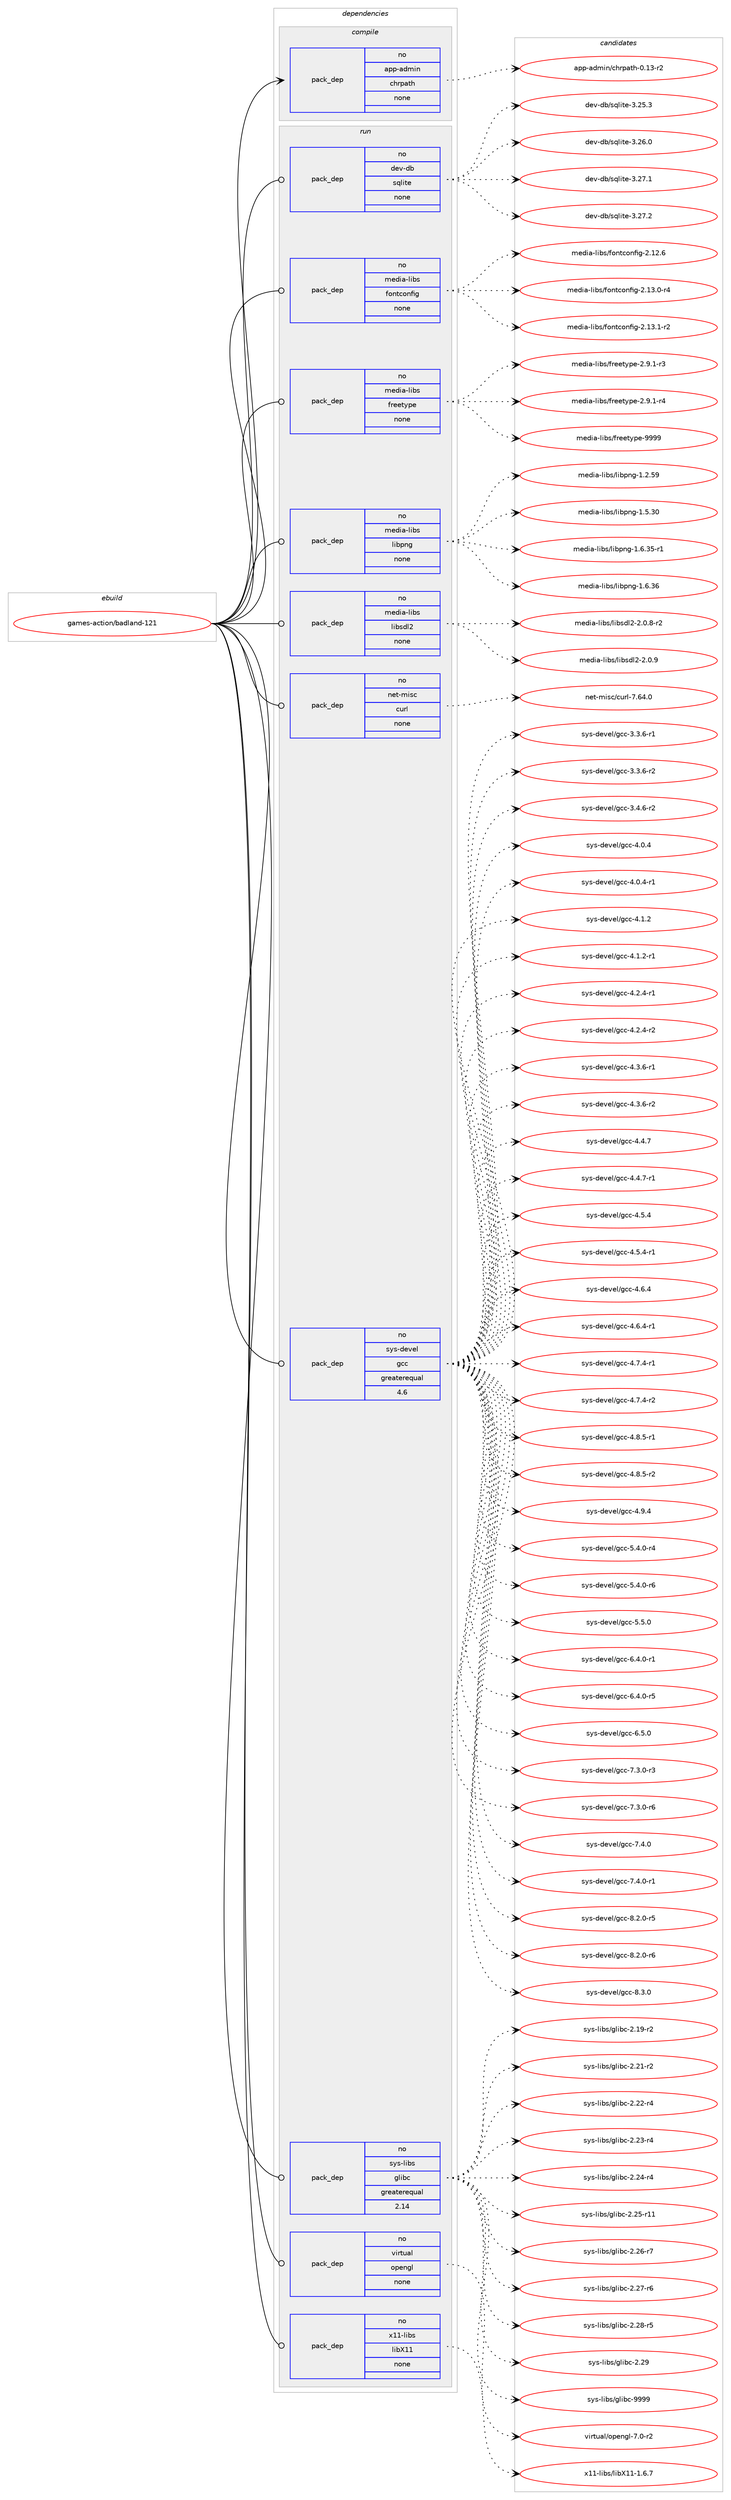 digraph prolog {

# *************
# Graph options
# *************

newrank=true;
concentrate=true;
compound=true;
graph [rankdir=LR,fontname=Helvetica,fontsize=10,ranksep=1.5];#, ranksep=2.5, nodesep=0.2];
edge  [arrowhead=vee];
node  [fontname=Helvetica,fontsize=10];

# **********
# The ebuild
# **********

subgraph cluster_leftcol {
color=gray;
rank=same;
label=<<i>ebuild</i>>;
id [label="games-action/badland-121", color=red, width=4, href="../games-action/badland-121.svg"];
}

# ****************
# The dependencies
# ****************

subgraph cluster_midcol {
color=gray;
label=<<i>dependencies</i>>;
subgraph cluster_compile {
fillcolor="#eeeeee";
style=filled;
label=<<i>compile</i>>;
subgraph pack1103268 {
dependency1552991 [label=<<TABLE BORDER="0" CELLBORDER="1" CELLSPACING="0" CELLPADDING="4" WIDTH="220"><TR><TD ROWSPAN="6" CELLPADDING="30">pack_dep</TD></TR><TR><TD WIDTH="110">no</TD></TR><TR><TD>app-admin</TD></TR><TR><TD>chrpath</TD></TR><TR><TD>none</TD></TR><TR><TD></TD></TR></TABLE>>, shape=none, color=blue];
}
id:e -> dependency1552991:w [weight=20,style="solid",arrowhead="vee"];
}
subgraph cluster_compileandrun {
fillcolor="#eeeeee";
style=filled;
label=<<i>compile and run</i>>;
}
subgraph cluster_run {
fillcolor="#eeeeee";
style=filled;
label=<<i>run</i>>;
subgraph pack1103269 {
dependency1552992 [label=<<TABLE BORDER="0" CELLBORDER="1" CELLSPACING="0" CELLPADDING="4" WIDTH="220"><TR><TD ROWSPAN="6" CELLPADDING="30">pack_dep</TD></TR><TR><TD WIDTH="110">no</TD></TR><TR><TD>dev-db</TD></TR><TR><TD>sqlite</TD></TR><TR><TD>none</TD></TR><TR><TD></TD></TR></TABLE>>, shape=none, color=blue];
}
id:e -> dependency1552992:w [weight=20,style="solid",arrowhead="odot"];
subgraph pack1103270 {
dependency1552993 [label=<<TABLE BORDER="0" CELLBORDER="1" CELLSPACING="0" CELLPADDING="4" WIDTH="220"><TR><TD ROWSPAN="6" CELLPADDING="30">pack_dep</TD></TR><TR><TD WIDTH="110">no</TD></TR><TR><TD>media-libs</TD></TR><TR><TD>fontconfig</TD></TR><TR><TD>none</TD></TR><TR><TD></TD></TR></TABLE>>, shape=none, color=blue];
}
id:e -> dependency1552993:w [weight=20,style="solid",arrowhead="odot"];
subgraph pack1103271 {
dependency1552994 [label=<<TABLE BORDER="0" CELLBORDER="1" CELLSPACING="0" CELLPADDING="4" WIDTH="220"><TR><TD ROWSPAN="6" CELLPADDING="30">pack_dep</TD></TR><TR><TD WIDTH="110">no</TD></TR><TR><TD>media-libs</TD></TR><TR><TD>freetype</TD></TR><TR><TD>none</TD></TR><TR><TD></TD></TR></TABLE>>, shape=none, color=blue];
}
id:e -> dependency1552994:w [weight=20,style="solid",arrowhead="odot"];
subgraph pack1103272 {
dependency1552995 [label=<<TABLE BORDER="0" CELLBORDER="1" CELLSPACING="0" CELLPADDING="4" WIDTH="220"><TR><TD ROWSPAN="6" CELLPADDING="30">pack_dep</TD></TR><TR><TD WIDTH="110">no</TD></TR><TR><TD>media-libs</TD></TR><TR><TD>libpng</TD></TR><TR><TD>none</TD></TR><TR><TD></TD></TR></TABLE>>, shape=none, color=blue];
}
id:e -> dependency1552995:w [weight=20,style="solid",arrowhead="odot"];
subgraph pack1103273 {
dependency1552996 [label=<<TABLE BORDER="0" CELLBORDER="1" CELLSPACING="0" CELLPADDING="4" WIDTH="220"><TR><TD ROWSPAN="6" CELLPADDING="30">pack_dep</TD></TR><TR><TD WIDTH="110">no</TD></TR><TR><TD>media-libs</TD></TR><TR><TD>libsdl2</TD></TR><TR><TD>none</TD></TR><TR><TD></TD></TR></TABLE>>, shape=none, color=blue];
}
id:e -> dependency1552996:w [weight=20,style="solid",arrowhead="odot"];
subgraph pack1103274 {
dependency1552997 [label=<<TABLE BORDER="0" CELLBORDER="1" CELLSPACING="0" CELLPADDING="4" WIDTH="220"><TR><TD ROWSPAN="6" CELLPADDING="30">pack_dep</TD></TR><TR><TD WIDTH="110">no</TD></TR><TR><TD>net-misc</TD></TR><TR><TD>curl</TD></TR><TR><TD>none</TD></TR><TR><TD></TD></TR></TABLE>>, shape=none, color=blue];
}
id:e -> dependency1552997:w [weight=20,style="solid",arrowhead="odot"];
subgraph pack1103275 {
dependency1552998 [label=<<TABLE BORDER="0" CELLBORDER="1" CELLSPACING="0" CELLPADDING="4" WIDTH="220"><TR><TD ROWSPAN="6" CELLPADDING="30">pack_dep</TD></TR><TR><TD WIDTH="110">no</TD></TR><TR><TD>sys-devel</TD></TR><TR><TD>gcc</TD></TR><TR><TD>greaterequal</TD></TR><TR><TD>4.6</TD></TR></TABLE>>, shape=none, color=blue];
}
id:e -> dependency1552998:w [weight=20,style="solid",arrowhead="odot"];
subgraph pack1103276 {
dependency1552999 [label=<<TABLE BORDER="0" CELLBORDER="1" CELLSPACING="0" CELLPADDING="4" WIDTH="220"><TR><TD ROWSPAN="6" CELLPADDING="30">pack_dep</TD></TR><TR><TD WIDTH="110">no</TD></TR><TR><TD>sys-libs</TD></TR><TR><TD>glibc</TD></TR><TR><TD>greaterequal</TD></TR><TR><TD>2.14</TD></TR></TABLE>>, shape=none, color=blue];
}
id:e -> dependency1552999:w [weight=20,style="solid",arrowhead="odot"];
subgraph pack1103277 {
dependency1553000 [label=<<TABLE BORDER="0" CELLBORDER="1" CELLSPACING="0" CELLPADDING="4" WIDTH="220"><TR><TD ROWSPAN="6" CELLPADDING="30">pack_dep</TD></TR><TR><TD WIDTH="110">no</TD></TR><TR><TD>virtual</TD></TR><TR><TD>opengl</TD></TR><TR><TD>none</TD></TR><TR><TD></TD></TR></TABLE>>, shape=none, color=blue];
}
id:e -> dependency1553000:w [weight=20,style="solid",arrowhead="odot"];
subgraph pack1103278 {
dependency1553001 [label=<<TABLE BORDER="0" CELLBORDER="1" CELLSPACING="0" CELLPADDING="4" WIDTH="220"><TR><TD ROWSPAN="6" CELLPADDING="30">pack_dep</TD></TR><TR><TD WIDTH="110">no</TD></TR><TR><TD>x11-libs</TD></TR><TR><TD>libX11</TD></TR><TR><TD>none</TD></TR><TR><TD></TD></TR></TABLE>>, shape=none, color=blue];
}
id:e -> dependency1553001:w [weight=20,style="solid",arrowhead="odot"];
}
}

# **************
# The candidates
# **************

subgraph cluster_choices {
rank=same;
color=gray;
label=<<i>candidates</i>>;

subgraph choice1103268 {
color=black;
nodesep=1;
choice97112112459710010910511047991041141129711610445484649514511450 [label="app-admin/chrpath-0.13-r2", color=red, width=4,href="../app-admin/chrpath-0.13-r2.svg"];
dependency1552991:e -> choice97112112459710010910511047991041141129711610445484649514511450:w [style=dotted,weight="100"];
}
subgraph choice1103269 {
color=black;
nodesep=1;
choice10010111845100984711511310810511610145514650534651 [label="dev-db/sqlite-3.25.3", color=red, width=4,href="../dev-db/sqlite-3.25.3.svg"];
choice10010111845100984711511310810511610145514650544648 [label="dev-db/sqlite-3.26.0", color=red, width=4,href="../dev-db/sqlite-3.26.0.svg"];
choice10010111845100984711511310810511610145514650554649 [label="dev-db/sqlite-3.27.1", color=red, width=4,href="../dev-db/sqlite-3.27.1.svg"];
choice10010111845100984711511310810511610145514650554650 [label="dev-db/sqlite-3.27.2", color=red, width=4,href="../dev-db/sqlite-3.27.2.svg"];
dependency1552992:e -> choice10010111845100984711511310810511610145514650534651:w [style=dotted,weight="100"];
dependency1552992:e -> choice10010111845100984711511310810511610145514650544648:w [style=dotted,weight="100"];
dependency1552992:e -> choice10010111845100984711511310810511610145514650554649:w [style=dotted,weight="100"];
dependency1552992:e -> choice10010111845100984711511310810511610145514650554650:w [style=dotted,weight="100"];
}
subgraph choice1103270 {
color=black;
nodesep=1;
choice109101100105974510810598115471021111101169911111010210510345504649504654 [label="media-libs/fontconfig-2.12.6", color=red, width=4,href="../media-libs/fontconfig-2.12.6.svg"];
choice1091011001059745108105981154710211111011699111110102105103455046495146484511452 [label="media-libs/fontconfig-2.13.0-r4", color=red, width=4,href="../media-libs/fontconfig-2.13.0-r4.svg"];
choice1091011001059745108105981154710211111011699111110102105103455046495146494511450 [label="media-libs/fontconfig-2.13.1-r2", color=red, width=4,href="../media-libs/fontconfig-2.13.1-r2.svg"];
dependency1552993:e -> choice109101100105974510810598115471021111101169911111010210510345504649504654:w [style=dotted,weight="100"];
dependency1552993:e -> choice1091011001059745108105981154710211111011699111110102105103455046495146484511452:w [style=dotted,weight="100"];
dependency1552993:e -> choice1091011001059745108105981154710211111011699111110102105103455046495146494511450:w [style=dotted,weight="100"];
}
subgraph choice1103271 {
color=black;
nodesep=1;
choice109101100105974510810598115471021141011011161211121014550465746494511451 [label="media-libs/freetype-2.9.1-r3", color=red, width=4,href="../media-libs/freetype-2.9.1-r3.svg"];
choice109101100105974510810598115471021141011011161211121014550465746494511452 [label="media-libs/freetype-2.9.1-r4", color=red, width=4,href="../media-libs/freetype-2.9.1-r4.svg"];
choice109101100105974510810598115471021141011011161211121014557575757 [label="media-libs/freetype-9999", color=red, width=4,href="../media-libs/freetype-9999.svg"];
dependency1552994:e -> choice109101100105974510810598115471021141011011161211121014550465746494511451:w [style=dotted,weight="100"];
dependency1552994:e -> choice109101100105974510810598115471021141011011161211121014550465746494511452:w [style=dotted,weight="100"];
dependency1552994:e -> choice109101100105974510810598115471021141011011161211121014557575757:w [style=dotted,weight="100"];
}
subgraph choice1103272 {
color=black;
nodesep=1;
choice109101100105974510810598115471081059811211010345494650465357 [label="media-libs/libpng-1.2.59", color=red, width=4,href="../media-libs/libpng-1.2.59.svg"];
choice109101100105974510810598115471081059811211010345494653465148 [label="media-libs/libpng-1.5.30", color=red, width=4,href="../media-libs/libpng-1.5.30.svg"];
choice1091011001059745108105981154710810598112110103454946544651534511449 [label="media-libs/libpng-1.6.35-r1", color=red, width=4,href="../media-libs/libpng-1.6.35-r1.svg"];
choice109101100105974510810598115471081059811211010345494654465154 [label="media-libs/libpng-1.6.36", color=red, width=4,href="../media-libs/libpng-1.6.36.svg"];
dependency1552995:e -> choice109101100105974510810598115471081059811211010345494650465357:w [style=dotted,weight="100"];
dependency1552995:e -> choice109101100105974510810598115471081059811211010345494653465148:w [style=dotted,weight="100"];
dependency1552995:e -> choice1091011001059745108105981154710810598112110103454946544651534511449:w [style=dotted,weight="100"];
dependency1552995:e -> choice109101100105974510810598115471081059811211010345494654465154:w [style=dotted,weight="100"];
}
subgraph choice1103273 {
color=black;
nodesep=1;
choice1091011001059745108105981154710810598115100108504550464846564511450 [label="media-libs/libsdl2-2.0.8-r2", color=red, width=4,href="../media-libs/libsdl2-2.0.8-r2.svg"];
choice109101100105974510810598115471081059811510010850455046484657 [label="media-libs/libsdl2-2.0.9", color=red, width=4,href="../media-libs/libsdl2-2.0.9.svg"];
dependency1552996:e -> choice1091011001059745108105981154710810598115100108504550464846564511450:w [style=dotted,weight="100"];
dependency1552996:e -> choice109101100105974510810598115471081059811510010850455046484657:w [style=dotted,weight="100"];
}
subgraph choice1103274 {
color=black;
nodesep=1;
choice1101011164510910511599479911711410845554654524648 [label="net-misc/curl-7.64.0", color=red, width=4,href="../net-misc/curl-7.64.0.svg"];
dependency1552997:e -> choice1101011164510910511599479911711410845554654524648:w [style=dotted,weight="100"];
}
subgraph choice1103275 {
color=black;
nodesep=1;
choice115121115451001011181011084710399994551465146544511449 [label="sys-devel/gcc-3.3.6-r1", color=red, width=4,href="../sys-devel/gcc-3.3.6-r1.svg"];
choice115121115451001011181011084710399994551465146544511450 [label="sys-devel/gcc-3.3.6-r2", color=red, width=4,href="../sys-devel/gcc-3.3.6-r2.svg"];
choice115121115451001011181011084710399994551465246544511450 [label="sys-devel/gcc-3.4.6-r2", color=red, width=4,href="../sys-devel/gcc-3.4.6-r2.svg"];
choice11512111545100101118101108471039999455246484652 [label="sys-devel/gcc-4.0.4", color=red, width=4,href="../sys-devel/gcc-4.0.4.svg"];
choice115121115451001011181011084710399994552464846524511449 [label="sys-devel/gcc-4.0.4-r1", color=red, width=4,href="../sys-devel/gcc-4.0.4-r1.svg"];
choice11512111545100101118101108471039999455246494650 [label="sys-devel/gcc-4.1.2", color=red, width=4,href="../sys-devel/gcc-4.1.2.svg"];
choice115121115451001011181011084710399994552464946504511449 [label="sys-devel/gcc-4.1.2-r1", color=red, width=4,href="../sys-devel/gcc-4.1.2-r1.svg"];
choice115121115451001011181011084710399994552465046524511449 [label="sys-devel/gcc-4.2.4-r1", color=red, width=4,href="../sys-devel/gcc-4.2.4-r1.svg"];
choice115121115451001011181011084710399994552465046524511450 [label="sys-devel/gcc-4.2.4-r2", color=red, width=4,href="../sys-devel/gcc-4.2.4-r2.svg"];
choice115121115451001011181011084710399994552465146544511449 [label="sys-devel/gcc-4.3.6-r1", color=red, width=4,href="../sys-devel/gcc-4.3.6-r1.svg"];
choice115121115451001011181011084710399994552465146544511450 [label="sys-devel/gcc-4.3.6-r2", color=red, width=4,href="../sys-devel/gcc-4.3.6-r2.svg"];
choice11512111545100101118101108471039999455246524655 [label="sys-devel/gcc-4.4.7", color=red, width=4,href="../sys-devel/gcc-4.4.7.svg"];
choice115121115451001011181011084710399994552465246554511449 [label="sys-devel/gcc-4.4.7-r1", color=red, width=4,href="../sys-devel/gcc-4.4.7-r1.svg"];
choice11512111545100101118101108471039999455246534652 [label="sys-devel/gcc-4.5.4", color=red, width=4,href="../sys-devel/gcc-4.5.4.svg"];
choice115121115451001011181011084710399994552465346524511449 [label="sys-devel/gcc-4.5.4-r1", color=red, width=4,href="../sys-devel/gcc-4.5.4-r1.svg"];
choice11512111545100101118101108471039999455246544652 [label="sys-devel/gcc-4.6.4", color=red, width=4,href="../sys-devel/gcc-4.6.4.svg"];
choice115121115451001011181011084710399994552465446524511449 [label="sys-devel/gcc-4.6.4-r1", color=red, width=4,href="../sys-devel/gcc-4.6.4-r1.svg"];
choice115121115451001011181011084710399994552465546524511449 [label="sys-devel/gcc-4.7.4-r1", color=red, width=4,href="../sys-devel/gcc-4.7.4-r1.svg"];
choice115121115451001011181011084710399994552465546524511450 [label="sys-devel/gcc-4.7.4-r2", color=red, width=4,href="../sys-devel/gcc-4.7.4-r2.svg"];
choice115121115451001011181011084710399994552465646534511449 [label="sys-devel/gcc-4.8.5-r1", color=red, width=4,href="../sys-devel/gcc-4.8.5-r1.svg"];
choice115121115451001011181011084710399994552465646534511450 [label="sys-devel/gcc-4.8.5-r2", color=red, width=4,href="../sys-devel/gcc-4.8.5-r2.svg"];
choice11512111545100101118101108471039999455246574652 [label="sys-devel/gcc-4.9.4", color=red, width=4,href="../sys-devel/gcc-4.9.4.svg"];
choice115121115451001011181011084710399994553465246484511452 [label="sys-devel/gcc-5.4.0-r4", color=red, width=4,href="../sys-devel/gcc-5.4.0-r4.svg"];
choice115121115451001011181011084710399994553465246484511454 [label="sys-devel/gcc-5.4.0-r6", color=red, width=4,href="../sys-devel/gcc-5.4.0-r6.svg"];
choice11512111545100101118101108471039999455346534648 [label="sys-devel/gcc-5.5.0", color=red, width=4,href="../sys-devel/gcc-5.5.0.svg"];
choice115121115451001011181011084710399994554465246484511449 [label="sys-devel/gcc-6.4.0-r1", color=red, width=4,href="../sys-devel/gcc-6.4.0-r1.svg"];
choice115121115451001011181011084710399994554465246484511453 [label="sys-devel/gcc-6.4.0-r5", color=red, width=4,href="../sys-devel/gcc-6.4.0-r5.svg"];
choice11512111545100101118101108471039999455446534648 [label="sys-devel/gcc-6.5.0", color=red, width=4,href="../sys-devel/gcc-6.5.0.svg"];
choice115121115451001011181011084710399994555465146484511451 [label="sys-devel/gcc-7.3.0-r3", color=red, width=4,href="../sys-devel/gcc-7.3.0-r3.svg"];
choice115121115451001011181011084710399994555465146484511454 [label="sys-devel/gcc-7.3.0-r6", color=red, width=4,href="../sys-devel/gcc-7.3.0-r6.svg"];
choice11512111545100101118101108471039999455546524648 [label="sys-devel/gcc-7.4.0", color=red, width=4,href="../sys-devel/gcc-7.4.0.svg"];
choice115121115451001011181011084710399994555465246484511449 [label="sys-devel/gcc-7.4.0-r1", color=red, width=4,href="../sys-devel/gcc-7.4.0-r1.svg"];
choice115121115451001011181011084710399994556465046484511453 [label="sys-devel/gcc-8.2.0-r5", color=red, width=4,href="../sys-devel/gcc-8.2.0-r5.svg"];
choice115121115451001011181011084710399994556465046484511454 [label="sys-devel/gcc-8.2.0-r6", color=red, width=4,href="../sys-devel/gcc-8.2.0-r6.svg"];
choice11512111545100101118101108471039999455646514648 [label="sys-devel/gcc-8.3.0", color=red, width=4,href="../sys-devel/gcc-8.3.0.svg"];
dependency1552998:e -> choice115121115451001011181011084710399994551465146544511449:w [style=dotted,weight="100"];
dependency1552998:e -> choice115121115451001011181011084710399994551465146544511450:w [style=dotted,weight="100"];
dependency1552998:e -> choice115121115451001011181011084710399994551465246544511450:w [style=dotted,weight="100"];
dependency1552998:e -> choice11512111545100101118101108471039999455246484652:w [style=dotted,weight="100"];
dependency1552998:e -> choice115121115451001011181011084710399994552464846524511449:w [style=dotted,weight="100"];
dependency1552998:e -> choice11512111545100101118101108471039999455246494650:w [style=dotted,weight="100"];
dependency1552998:e -> choice115121115451001011181011084710399994552464946504511449:w [style=dotted,weight="100"];
dependency1552998:e -> choice115121115451001011181011084710399994552465046524511449:w [style=dotted,weight="100"];
dependency1552998:e -> choice115121115451001011181011084710399994552465046524511450:w [style=dotted,weight="100"];
dependency1552998:e -> choice115121115451001011181011084710399994552465146544511449:w [style=dotted,weight="100"];
dependency1552998:e -> choice115121115451001011181011084710399994552465146544511450:w [style=dotted,weight="100"];
dependency1552998:e -> choice11512111545100101118101108471039999455246524655:w [style=dotted,weight="100"];
dependency1552998:e -> choice115121115451001011181011084710399994552465246554511449:w [style=dotted,weight="100"];
dependency1552998:e -> choice11512111545100101118101108471039999455246534652:w [style=dotted,weight="100"];
dependency1552998:e -> choice115121115451001011181011084710399994552465346524511449:w [style=dotted,weight="100"];
dependency1552998:e -> choice11512111545100101118101108471039999455246544652:w [style=dotted,weight="100"];
dependency1552998:e -> choice115121115451001011181011084710399994552465446524511449:w [style=dotted,weight="100"];
dependency1552998:e -> choice115121115451001011181011084710399994552465546524511449:w [style=dotted,weight="100"];
dependency1552998:e -> choice115121115451001011181011084710399994552465546524511450:w [style=dotted,weight="100"];
dependency1552998:e -> choice115121115451001011181011084710399994552465646534511449:w [style=dotted,weight="100"];
dependency1552998:e -> choice115121115451001011181011084710399994552465646534511450:w [style=dotted,weight="100"];
dependency1552998:e -> choice11512111545100101118101108471039999455246574652:w [style=dotted,weight="100"];
dependency1552998:e -> choice115121115451001011181011084710399994553465246484511452:w [style=dotted,weight="100"];
dependency1552998:e -> choice115121115451001011181011084710399994553465246484511454:w [style=dotted,weight="100"];
dependency1552998:e -> choice11512111545100101118101108471039999455346534648:w [style=dotted,weight="100"];
dependency1552998:e -> choice115121115451001011181011084710399994554465246484511449:w [style=dotted,weight="100"];
dependency1552998:e -> choice115121115451001011181011084710399994554465246484511453:w [style=dotted,weight="100"];
dependency1552998:e -> choice11512111545100101118101108471039999455446534648:w [style=dotted,weight="100"];
dependency1552998:e -> choice115121115451001011181011084710399994555465146484511451:w [style=dotted,weight="100"];
dependency1552998:e -> choice115121115451001011181011084710399994555465146484511454:w [style=dotted,weight="100"];
dependency1552998:e -> choice11512111545100101118101108471039999455546524648:w [style=dotted,weight="100"];
dependency1552998:e -> choice115121115451001011181011084710399994555465246484511449:w [style=dotted,weight="100"];
dependency1552998:e -> choice115121115451001011181011084710399994556465046484511453:w [style=dotted,weight="100"];
dependency1552998:e -> choice115121115451001011181011084710399994556465046484511454:w [style=dotted,weight="100"];
dependency1552998:e -> choice11512111545100101118101108471039999455646514648:w [style=dotted,weight="100"];
}
subgraph choice1103276 {
color=black;
nodesep=1;
choice115121115451081059811547103108105989945504649574511450 [label="sys-libs/glibc-2.19-r2", color=red, width=4,href="../sys-libs/glibc-2.19-r2.svg"];
choice115121115451081059811547103108105989945504650494511450 [label="sys-libs/glibc-2.21-r2", color=red, width=4,href="../sys-libs/glibc-2.21-r2.svg"];
choice115121115451081059811547103108105989945504650504511452 [label="sys-libs/glibc-2.22-r4", color=red, width=4,href="../sys-libs/glibc-2.22-r4.svg"];
choice115121115451081059811547103108105989945504650514511452 [label="sys-libs/glibc-2.23-r4", color=red, width=4,href="../sys-libs/glibc-2.23-r4.svg"];
choice115121115451081059811547103108105989945504650524511452 [label="sys-libs/glibc-2.24-r4", color=red, width=4,href="../sys-libs/glibc-2.24-r4.svg"];
choice11512111545108105981154710310810598994550465053451144949 [label="sys-libs/glibc-2.25-r11", color=red, width=4,href="../sys-libs/glibc-2.25-r11.svg"];
choice115121115451081059811547103108105989945504650544511455 [label="sys-libs/glibc-2.26-r7", color=red, width=4,href="../sys-libs/glibc-2.26-r7.svg"];
choice115121115451081059811547103108105989945504650554511454 [label="sys-libs/glibc-2.27-r6", color=red, width=4,href="../sys-libs/glibc-2.27-r6.svg"];
choice115121115451081059811547103108105989945504650564511453 [label="sys-libs/glibc-2.28-r5", color=red, width=4,href="../sys-libs/glibc-2.28-r5.svg"];
choice11512111545108105981154710310810598994550465057 [label="sys-libs/glibc-2.29", color=red, width=4,href="../sys-libs/glibc-2.29.svg"];
choice11512111545108105981154710310810598994557575757 [label="sys-libs/glibc-9999", color=red, width=4,href="../sys-libs/glibc-9999.svg"];
dependency1552999:e -> choice115121115451081059811547103108105989945504649574511450:w [style=dotted,weight="100"];
dependency1552999:e -> choice115121115451081059811547103108105989945504650494511450:w [style=dotted,weight="100"];
dependency1552999:e -> choice115121115451081059811547103108105989945504650504511452:w [style=dotted,weight="100"];
dependency1552999:e -> choice115121115451081059811547103108105989945504650514511452:w [style=dotted,weight="100"];
dependency1552999:e -> choice115121115451081059811547103108105989945504650524511452:w [style=dotted,weight="100"];
dependency1552999:e -> choice11512111545108105981154710310810598994550465053451144949:w [style=dotted,weight="100"];
dependency1552999:e -> choice115121115451081059811547103108105989945504650544511455:w [style=dotted,weight="100"];
dependency1552999:e -> choice115121115451081059811547103108105989945504650554511454:w [style=dotted,weight="100"];
dependency1552999:e -> choice115121115451081059811547103108105989945504650564511453:w [style=dotted,weight="100"];
dependency1552999:e -> choice11512111545108105981154710310810598994550465057:w [style=dotted,weight="100"];
dependency1552999:e -> choice11512111545108105981154710310810598994557575757:w [style=dotted,weight="100"];
}
subgraph choice1103277 {
color=black;
nodesep=1;
choice1181051141161179710847111112101110103108455546484511450 [label="virtual/opengl-7.0-r2", color=red, width=4,href="../virtual/opengl-7.0-r2.svg"];
dependency1553000:e -> choice1181051141161179710847111112101110103108455546484511450:w [style=dotted,weight="100"];
}
subgraph choice1103278 {
color=black;
nodesep=1;
choice120494945108105981154710810598884949454946544655 [label="x11-libs/libX11-1.6.7", color=red, width=4,href="../x11-libs/libX11-1.6.7.svg"];
dependency1553001:e -> choice120494945108105981154710810598884949454946544655:w [style=dotted,weight="100"];
}
}

}
